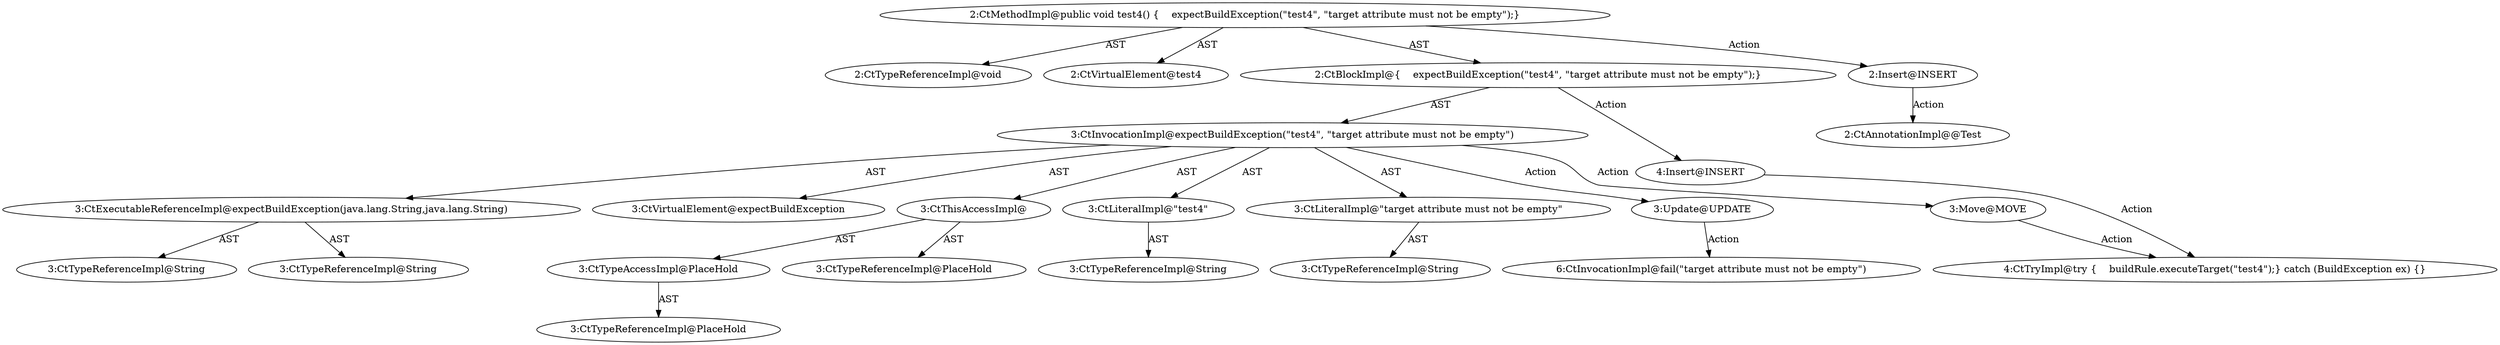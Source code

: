 digraph "test4#?" {
0 [label="2:CtTypeReferenceImpl@void" shape=ellipse]
1 [label="2:CtVirtualElement@test4" shape=ellipse]
2 [label="3:CtExecutableReferenceImpl@expectBuildException(java.lang.String,java.lang.String)" shape=ellipse]
3 [label="3:CtTypeReferenceImpl@String" shape=ellipse]
4 [label="3:CtTypeReferenceImpl@String" shape=ellipse]
5 [label="3:CtVirtualElement@expectBuildException" shape=ellipse]
6 [label="3:CtTypeAccessImpl@PlaceHold" shape=ellipse]
7 [label="3:CtTypeReferenceImpl@PlaceHold" shape=ellipse]
8 [label="3:CtThisAccessImpl@" shape=ellipse]
9 [label="3:CtTypeReferenceImpl@PlaceHold" shape=ellipse]
10 [label="3:CtLiteralImpl@\"test4\"" shape=ellipse]
11 [label="3:CtTypeReferenceImpl@String" shape=ellipse]
12 [label="3:CtLiteralImpl@\"target attribute must not be empty\"" shape=ellipse]
13 [label="3:CtTypeReferenceImpl@String" shape=ellipse]
14 [label="3:CtInvocationImpl@expectBuildException(\"test4\", \"target attribute must not be empty\")" shape=ellipse]
15 [label="2:CtBlockImpl@\{\
    expectBuildException(\"test4\", \"target attribute must not be empty\");\
\}" shape=ellipse]
16 [label="2:CtMethodImpl@public void test4() \{\
    expectBuildException(\"test4\", \"target attribute must not be empty\");\
\}" shape=ellipse]
17 [label="3:Update@UPDATE" shape=ellipse]
18 [label="6:CtInvocationImpl@fail(\"target attribute must not be empty\")" shape=ellipse]
19 [label="2:Insert@INSERT" shape=ellipse]
20 [label="2:CtAnnotationImpl@@Test" shape=ellipse]
21 [label="4:Insert@INSERT" shape=ellipse]
22 [label="4:CtTryImpl@try \{\
    buildRule.executeTarget(\"test4\");\
\
\} catch (BuildException ex) \{\
\}" shape=ellipse]
23 [label="3:Move@MOVE" shape=ellipse]
2 -> 3 [label="AST"];
2 -> 4 [label="AST"];
6 -> 7 [label="AST"];
8 -> 9 [label="AST"];
8 -> 6 [label="AST"];
10 -> 11 [label="AST"];
12 -> 13 [label="AST"];
14 -> 5 [label="AST"];
14 -> 8 [label="AST"];
14 -> 2 [label="AST"];
14 -> 10 [label="AST"];
14 -> 12 [label="AST"];
14 -> 17 [label="Action"];
14 -> 23 [label="Action"];
15 -> 14 [label="AST"];
15 -> 21 [label="Action"];
16 -> 1 [label="AST"];
16 -> 0 [label="AST"];
16 -> 15 [label="AST"];
16 -> 19 [label="Action"];
17 -> 18 [label="Action"];
19 -> 20 [label="Action"];
21 -> 22 [label="Action"];
23 -> 22 [label="Action"];
}